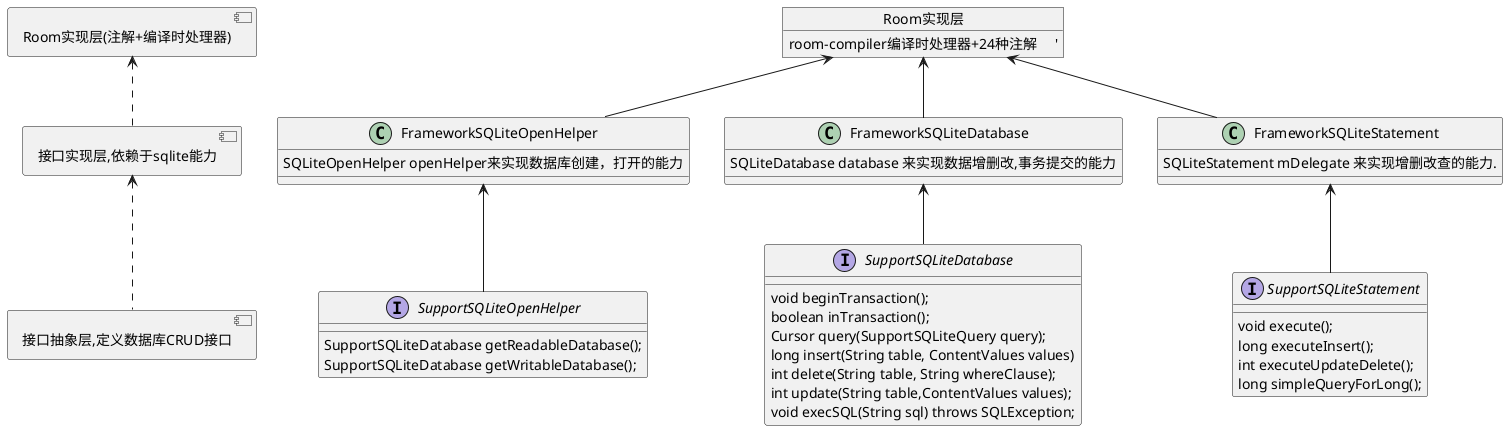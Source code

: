 @startuml

object Room实现层{
   room-compiler编译时处理器+24种注解     '
}

interface SupportSQLiteOpenHelper{
   SupportSQLiteDatabase getReadableDatabase();
   SupportSQLiteDatabase getWritableDatabase();
}


interface SupportSQLiteDatabase{
      void beginTransaction();
      boolean inTransaction();
      Cursor query(SupportSQLiteQuery query);
      long insert(String table, ContentValues values)
      int delete(String table, String whereClause);
      int update(String table,ContentValues values);
      void execSQL(String sql) throws SQLException;
}

interface SupportSQLiteStatement{
    void execute();
    long executeInsert();
    int executeUpdateDelete();
    long simpleQueryForLong();
}
class FrameworkSQLiteOpenHelper {
    SQLiteOpenHelper openHelper来实现数据库创建，打开的能力
}

class FrameworkSQLiteDatabase {
    SQLiteDatabase database 来实现数据增删改,事务提交的能力
}

class FrameworkSQLiteStatement {
    SQLiteStatement mDelegate 来实现增删改查的能力.
}

'note left of SupportSQLiteOpenHelper:"接口抽象层" end note
'note left of FrameworkSQLiteOpenHelper:"接口实现层,依赖于sqlite能力"  end note
'note left of Room实现层:"Room实现层 注解+ 编译时处理器" end note

Room实现层<--FrameworkSQLiteOpenHelper
Room实现层<--FrameworkSQLiteDatabase
Room实现层<--FrameworkSQLiteStatement

FrameworkSQLiteOpenHelper<--SupportSQLiteOpenHelper
FrameworkSQLiteDatabase<--SupportSQLiteDatabase
FrameworkSQLiteStatement<--SupportSQLiteStatement


component Room实现层(注解+编译时处理器) as c1{

}

component   接口实现层,依赖于sqlite能力     as c2{

}

component 接口抽象层,定义数据库CRUD接口 as c3{

}


c1<..c2
c2<..c3
@enduml